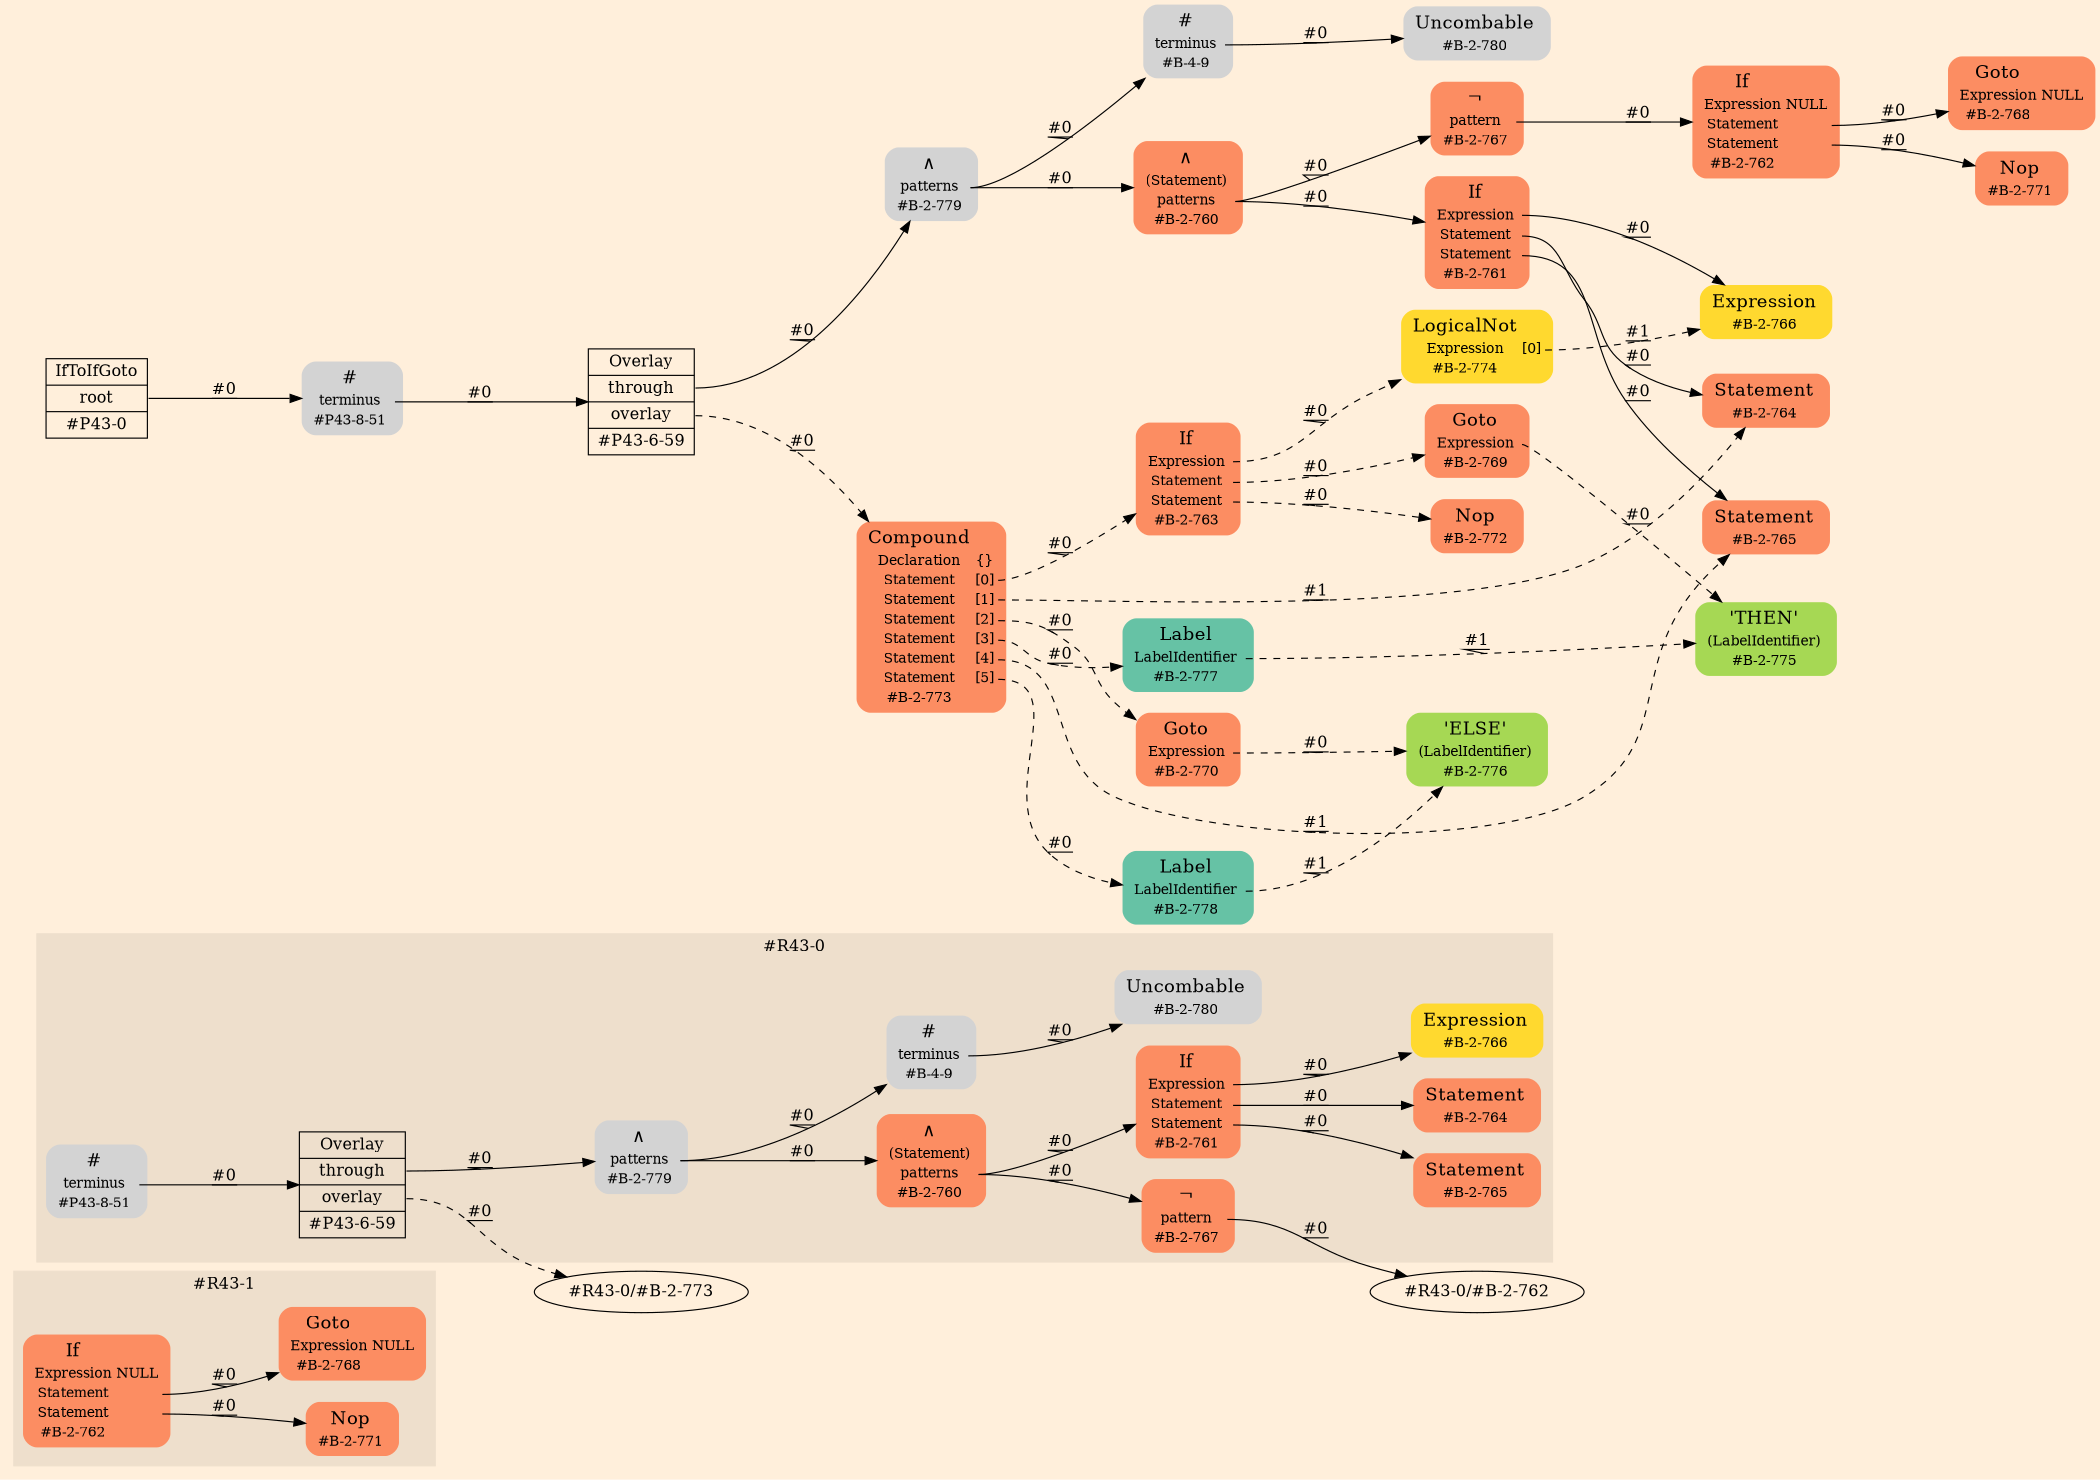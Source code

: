 digraph Inferno {
graph [
rankdir = "LR"
ranksep = 1.0
size = "14,20"
bgcolor = antiquewhite1
color = black
fontcolor = black
];
node [
];
subgraph "cluster#R43-1" {
label = "#R43-1"
style = "filled"
color = antiquewhite2
"#R43-1/#B-2-771" [
shape = "plaintext"
fillcolor = "/set28/2"
label = <<TABLE BORDER="0" CELLBORDER="0" CELLSPACING="0">
 <TR>
  <TD><FONT POINT-SIZE="16.0">Nop</FONT></TD>
  <TD></TD>
 </TR>
 <TR>
  <TD>#B-2-771</TD>
  <TD PORT="port0"></TD>
 </TR>
</TABLE>>
style = "rounded,filled"
fontsize = "12"
];
"#R43-1/#B-2-762" [
shape = "plaintext"
fillcolor = "/set28/2"
label = <<TABLE BORDER="0" CELLBORDER="0" CELLSPACING="0">
 <TR>
  <TD><FONT POINT-SIZE="16.0">If</FONT></TD>
  <TD></TD>
 </TR>
 <TR>
  <TD>Expression</TD>
  <TD PORT="port0">NULL</TD>
 </TR>
 <TR>
  <TD>Statement</TD>
  <TD PORT="port1"></TD>
 </TR>
 <TR>
  <TD>Statement</TD>
  <TD PORT="port2"></TD>
 </TR>
 <TR>
  <TD>#B-2-762</TD>
  <TD PORT="port3"></TD>
 </TR>
</TABLE>>
style = "rounded,filled"
fontsize = "12"
];
"#R43-1/#B-2-768" [
shape = "plaintext"
fillcolor = "/set28/2"
label = <<TABLE BORDER="0" CELLBORDER="0" CELLSPACING="0">
 <TR>
  <TD><FONT POINT-SIZE="16.0">Goto</FONT></TD>
  <TD></TD>
 </TR>
 <TR>
  <TD>Expression</TD>
  <TD PORT="port0">NULL</TD>
 </TR>
 <TR>
  <TD>#B-2-768</TD>
  <TD PORT="port1"></TD>
 </TR>
</TABLE>>
style = "rounded,filled"
fontsize = "12"
];
}
"#R43-1/#B-2-762":port1 -> "#R43-1/#B-2-768" [style="solid"
label = "#0"
decorate = true
color = black
fontcolor = black
];
"#R43-1/#B-2-762":port2 -> "#R43-1/#B-2-771" [style="solid"
label = "#0"
decorate = true
color = black
fontcolor = black
];
subgraph "cluster#R43-0" {
label = "#R43-0"
style = "filled"
color = antiquewhite2
"#R43-0/#B-2-767" [
shape = "plaintext"
fillcolor = "/set28/2"
label = <<TABLE BORDER="0" CELLBORDER="0" CELLSPACING="0">
 <TR>
  <TD><FONT POINT-SIZE="16.0">¬</FONT></TD>
  <TD></TD>
 </TR>
 <TR>
  <TD>pattern</TD>
  <TD PORT="port0"></TD>
 </TR>
 <TR>
  <TD>#B-2-767</TD>
  <TD PORT="port1"></TD>
 </TR>
</TABLE>>
style = "rounded,filled"
fontsize = "12"
];
"#R43-0/#B-2-780" [
shape = "plaintext"
label = <<TABLE BORDER="0" CELLBORDER="0" CELLSPACING="0">
 <TR>
  <TD><FONT POINT-SIZE="16.0">Uncombable</FONT></TD>
  <TD></TD>
 </TR>
 <TR>
  <TD>#B-2-780</TD>
  <TD PORT="port0"></TD>
 </TR>
</TABLE>>
style = "rounded,filled"
fontsize = "12"
];
"#R43-0/#B-2-765" [
shape = "plaintext"
fillcolor = "/set28/2"
label = <<TABLE BORDER="0" CELLBORDER="0" CELLSPACING="0">
 <TR>
  <TD><FONT POINT-SIZE="16.0">Statement</FONT></TD>
  <TD></TD>
 </TR>
 <TR>
  <TD>#B-2-765</TD>
  <TD PORT="port0"></TD>
 </TR>
</TABLE>>
style = "rounded,filled"
fontsize = "12"
];
"#R43-0/#B-2-764" [
shape = "plaintext"
fillcolor = "/set28/2"
label = <<TABLE BORDER="0" CELLBORDER="0" CELLSPACING="0">
 <TR>
  <TD><FONT POINT-SIZE="16.0">Statement</FONT></TD>
  <TD></TD>
 </TR>
 <TR>
  <TD>#B-2-764</TD>
  <TD PORT="port0"></TD>
 </TR>
</TABLE>>
style = "rounded,filled"
fontsize = "12"
];
"#R43-0/#B-2-766" [
shape = "plaintext"
fillcolor = "/set28/6"
label = <<TABLE BORDER="0" CELLBORDER="0" CELLSPACING="0">
 <TR>
  <TD><FONT POINT-SIZE="16.0">Expression</FONT></TD>
  <TD></TD>
 </TR>
 <TR>
  <TD>#B-2-766</TD>
  <TD PORT="port0"></TD>
 </TR>
</TABLE>>
style = "rounded,filled"
fontsize = "12"
];
"#R43-0/#B-2-779" [
shape = "plaintext"
label = <<TABLE BORDER="0" CELLBORDER="0" CELLSPACING="0">
 <TR>
  <TD><FONT POINT-SIZE="16.0">∧</FONT></TD>
  <TD></TD>
 </TR>
 <TR>
  <TD>patterns</TD>
  <TD PORT="port0"></TD>
 </TR>
 <TR>
  <TD>#B-2-779</TD>
  <TD PORT="port1"></TD>
 </TR>
</TABLE>>
style = "rounded,filled"
fontsize = "12"
];
"#R43-0/#P43-8-51" [
shape = "plaintext"
label = <<TABLE BORDER="0" CELLBORDER="0" CELLSPACING="0">
 <TR>
  <TD><FONT POINT-SIZE="16.0">#</FONT></TD>
  <TD></TD>
 </TR>
 <TR>
  <TD>terminus</TD>
  <TD PORT="port0"></TD>
 </TR>
 <TR>
  <TD>#P43-8-51</TD>
  <TD PORT="port1"></TD>
 </TR>
</TABLE>>
style = "rounded,filled"
fontsize = "12"
];
"#R43-0/#B-2-760" [
shape = "plaintext"
fillcolor = "/set28/2"
label = <<TABLE BORDER="0" CELLBORDER="0" CELLSPACING="0">
 <TR>
  <TD><FONT POINT-SIZE="16.0">∧</FONT></TD>
  <TD></TD>
 </TR>
 <TR>
  <TD>(Statement)</TD>
  <TD PORT="port0"></TD>
 </TR>
 <TR>
  <TD>patterns</TD>
  <TD PORT="port1"></TD>
 </TR>
 <TR>
  <TD>#B-2-760</TD>
  <TD PORT="port2"></TD>
 </TR>
</TABLE>>
style = "rounded,filled"
fontsize = "12"
];
"#R43-0/#B-4-9" [
shape = "plaintext"
label = <<TABLE BORDER="0" CELLBORDER="0" CELLSPACING="0">
 <TR>
  <TD><FONT POINT-SIZE="16.0">#</FONT></TD>
  <TD></TD>
 </TR>
 <TR>
  <TD>terminus</TD>
  <TD PORT="port0"></TD>
 </TR>
 <TR>
  <TD>#B-4-9</TD>
  <TD PORT="port1"></TD>
 </TR>
</TABLE>>
style = "rounded,filled"
fontsize = "12"
];
"#R43-0/#P43-6-59" [
shape = "record"
fillcolor = antiquewhite2
label = "<fixed> Overlay | <port0> through | <port1> overlay | <port2> #P43-6-59"
style = "filled"
fontsize = "14"
color = black
fontcolor = black
];
"#R43-0/#B-2-761" [
shape = "plaintext"
fillcolor = "/set28/2"
label = <<TABLE BORDER="0" CELLBORDER="0" CELLSPACING="0">
 <TR>
  <TD><FONT POINT-SIZE="16.0">If</FONT></TD>
  <TD></TD>
 </TR>
 <TR>
  <TD>Expression</TD>
  <TD PORT="port0"></TD>
 </TR>
 <TR>
  <TD>Statement</TD>
  <TD PORT="port1"></TD>
 </TR>
 <TR>
  <TD>Statement</TD>
  <TD PORT="port2"></TD>
 </TR>
 <TR>
  <TD>#B-2-761</TD>
  <TD PORT="port3"></TD>
 </TR>
</TABLE>>
style = "rounded,filled"
fontsize = "12"
];
}
"#R43-0/#B-2-767":port0 -> "#R43-0/#B-2-762" [style="solid"
label = "#0"
decorate = true
color = black
fontcolor = black
];
"#R43-0/#B-2-779":port0 -> "#R43-0/#B-2-760" [style="solid"
label = "#0"
decorate = true
color = black
fontcolor = black
];
"#R43-0/#B-2-779":port0 -> "#R43-0/#B-4-9" [style="solid"
label = "#0"
decorate = true
color = black
fontcolor = black
];
"#R43-0/#P43-8-51":port0 -> "#R43-0/#P43-6-59" [style="solid"
label = "#0"
decorate = true
color = black
fontcolor = black
];
"#R43-0/#B-2-760":port1 -> "#R43-0/#B-2-761" [style="solid"
label = "#0"
decorate = true
color = black
fontcolor = black
];
"#R43-0/#B-2-760":port1 -> "#R43-0/#B-2-767" [style="solid"
label = "#0"
decorate = true
color = black
fontcolor = black
];
"#R43-0/#B-4-9":port0 -> "#R43-0/#B-2-780" [style="solid"
label = "#0"
decorate = true
color = black
fontcolor = black
];
"#R43-0/#P43-6-59":port0 -> "#R43-0/#B-2-779" [style="solid"
label = "#0"
decorate = true
color = black
fontcolor = black
];
"#R43-0/#P43-6-59":port1 -> "#R43-0/#B-2-773" [style="dashed"
label = "#0"
decorate = true
color = black
fontcolor = black
];
"#R43-0/#B-2-761":port0 -> "#R43-0/#B-2-766" [style="solid"
label = "#0"
decorate = true
color = black
fontcolor = black
];
"#R43-0/#B-2-761":port1 -> "#R43-0/#B-2-764" [style="solid"
label = "#0"
decorate = true
color = black
fontcolor = black
];
"#R43-0/#B-2-761":port2 -> "#R43-0/#B-2-765" [style="solid"
label = "#0"
decorate = true
color = black
fontcolor = black
];
"CR#P43-0" [
shape = "record"
fillcolor = antiquewhite1
label = "<fixed> IfToIfGoto | <port0> root | <port1> #P43-0"
style = "filled"
fontsize = "14"
color = black
fontcolor = black
];
"#P43-8-51" [
shape = "plaintext"
label = <<TABLE BORDER="0" CELLBORDER="0" CELLSPACING="0">
 <TR>
  <TD><FONT POINT-SIZE="16.0">#</FONT></TD>
  <TD></TD>
 </TR>
 <TR>
  <TD>terminus</TD>
  <TD PORT="port0"></TD>
 </TR>
 <TR>
  <TD>#P43-8-51</TD>
  <TD PORT="port1"></TD>
 </TR>
</TABLE>>
style = "rounded,filled"
fontsize = "12"
];
"#P43-6-59" [
shape = "record"
fillcolor = antiquewhite1
label = "<fixed> Overlay | <port0> through | <port1> overlay | <port2> #P43-6-59"
style = "filled"
fontsize = "14"
color = black
fontcolor = black
];
"#B-2-779" [
shape = "plaintext"
label = <<TABLE BORDER="0" CELLBORDER="0" CELLSPACING="0">
 <TR>
  <TD><FONT POINT-SIZE="16.0">∧</FONT></TD>
  <TD></TD>
 </TR>
 <TR>
  <TD>patterns</TD>
  <TD PORT="port0"></TD>
 </TR>
 <TR>
  <TD>#B-2-779</TD>
  <TD PORT="port1"></TD>
 </TR>
</TABLE>>
style = "rounded,filled"
fontsize = "12"
];
"#B-2-760" [
shape = "plaintext"
fillcolor = "/set28/2"
label = <<TABLE BORDER="0" CELLBORDER="0" CELLSPACING="0">
 <TR>
  <TD><FONT POINT-SIZE="16.0">∧</FONT></TD>
  <TD></TD>
 </TR>
 <TR>
  <TD>(Statement)</TD>
  <TD PORT="port0"></TD>
 </TR>
 <TR>
  <TD>patterns</TD>
  <TD PORT="port1"></TD>
 </TR>
 <TR>
  <TD>#B-2-760</TD>
  <TD PORT="port2"></TD>
 </TR>
</TABLE>>
style = "rounded,filled"
fontsize = "12"
];
"#B-2-761" [
shape = "plaintext"
fillcolor = "/set28/2"
label = <<TABLE BORDER="0" CELLBORDER="0" CELLSPACING="0">
 <TR>
  <TD><FONT POINT-SIZE="16.0">If</FONT></TD>
  <TD></TD>
 </TR>
 <TR>
  <TD>Expression</TD>
  <TD PORT="port0"></TD>
 </TR>
 <TR>
  <TD>Statement</TD>
  <TD PORT="port1"></TD>
 </TR>
 <TR>
  <TD>Statement</TD>
  <TD PORT="port2"></TD>
 </TR>
 <TR>
  <TD>#B-2-761</TD>
  <TD PORT="port3"></TD>
 </TR>
</TABLE>>
style = "rounded,filled"
fontsize = "12"
];
"#B-2-766" [
shape = "plaintext"
fillcolor = "/set28/6"
label = <<TABLE BORDER="0" CELLBORDER="0" CELLSPACING="0">
 <TR>
  <TD><FONT POINT-SIZE="16.0">Expression</FONT></TD>
  <TD></TD>
 </TR>
 <TR>
  <TD>#B-2-766</TD>
  <TD PORT="port0"></TD>
 </TR>
</TABLE>>
style = "rounded,filled"
fontsize = "12"
];
"#B-2-764" [
shape = "plaintext"
fillcolor = "/set28/2"
label = <<TABLE BORDER="0" CELLBORDER="0" CELLSPACING="0">
 <TR>
  <TD><FONT POINT-SIZE="16.0">Statement</FONT></TD>
  <TD></TD>
 </TR>
 <TR>
  <TD>#B-2-764</TD>
  <TD PORT="port0"></TD>
 </TR>
</TABLE>>
style = "rounded,filled"
fontsize = "12"
];
"#B-2-765" [
shape = "plaintext"
fillcolor = "/set28/2"
label = <<TABLE BORDER="0" CELLBORDER="0" CELLSPACING="0">
 <TR>
  <TD><FONT POINT-SIZE="16.0">Statement</FONT></TD>
  <TD></TD>
 </TR>
 <TR>
  <TD>#B-2-765</TD>
  <TD PORT="port0"></TD>
 </TR>
</TABLE>>
style = "rounded,filled"
fontsize = "12"
];
"#B-2-767" [
shape = "plaintext"
fillcolor = "/set28/2"
label = <<TABLE BORDER="0" CELLBORDER="0" CELLSPACING="0">
 <TR>
  <TD><FONT POINT-SIZE="16.0">¬</FONT></TD>
  <TD></TD>
 </TR>
 <TR>
  <TD>pattern</TD>
  <TD PORT="port0"></TD>
 </TR>
 <TR>
  <TD>#B-2-767</TD>
  <TD PORT="port1"></TD>
 </TR>
</TABLE>>
style = "rounded,filled"
fontsize = "12"
];
"#B-2-762" [
shape = "plaintext"
fillcolor = "/set28/2"
label = <<TABLE BORDER="0" CELLBORDER="0" CELLSPACING="0">
 <TR>
  <TD><FONT POINT-SIZE="16.0">If</FONT></TD>
  <TD></TD>
 </TR>
 <TR>
  <TD>Expression</TD>
  <TD PORT="port0">NULL</TD>
 </TR>
 <TR>
  <TD>Statement</TD>
  <TD PORT="port1"></TD>
 </TR>
 <TR>
  <TD>Statement</TD>
  <TD PORT="port2"></TD>
 </TR>
 <TR>
  <TD>#B-2-762</TD>
  <TD PORT="port3"></TD>
 </TR>
</TABLE>>
style = "rounded,filled"
fontsize = "12"
];
"#B-2-768" [
shape = "plaintext"
fillcolor = "/set28/2"
label = <<TABLE BORDER="0" CELLBORDER="0" CELLSPACING="0">
 <TR>
  <TD><FONT POINT-SIZE="16.0">Goto</FONT></TD>
  <TD></TD>
 </TR>
 <TR>
  <TD>Expression</TD>
  <TD PORT="port0">NULL</TD>
 </TR>
 <TR>
  <TD>#B-2-768</TD>
  <TD PORT="port1"></TD>
 </TR>
</TABLE>>
style = "rounded,filled"
fontsize = "12"
];
"#B-2-771" [
shape = "plaintext"
fillcolor = "/set28/2"
label = <<TABLE BORDER="0" CELLBORDER="0" CELLSPACING="0">
 <TR>
  <TD><FONT POINT-SIZE="16.0">Nop</FONT></TD>
  <TD></TD>
 </TR>
 <TR>
  <TD>#B-2-771</TD>
  <TD PORT="port0"></TD>
 </TR>
</TABLE>>
style = "rounded,filled"
fontsize = "12"
];
"#B-4-9" [
shape = "plaintext"
label = <<TABLE BORDER="0" CELLBORDER="0" CELLSPACING="0">
 <TR>
  <TD><FONT POINT-SIZE="16.0">#</FONT></TD>
  <TD></TD>
 </TR>
 <TR>
  <TD>terminus</TD>
  <TD PORT="port0"></TD>
 </TR>
 <TR>
  <TD>#B-4-9</TD>
  <TD PORT="port1"></TD>
 </TR>
</TABLE>>
style = "rounded,filled"
fontsize = "12"
];
"#B-2-780" [
shape = "plaintext"
label = <<TABLE BORDER="0" CELLBORDER="0" CELLSPACING="0">
 <TR>
  <TD><FONT POINT-SIZE="16.0">Uncombable</FONT></TD>
  <TD></TD>
 </TR>
 <TR>
  <TD>#B-2-780</TD>
  <TD PORT="port0"></TD>
 </TR>
</TABLE>>
style = "rounded,filled"
fontsize = "12"
];
"#B-2-773" [
shape = "plaintext"
fillcolor = "/set28/2"
label = <<TABLE BORDER="0" CELLBORDER="0" CELLSPACING="0">
 <TR>
  <TD><FONT POINT-SIZE="16.0">Compound</FONT></TD>
  <TD></TD>
 </TR>
 <TR>
  <TD>Declaration</TD>
  <TD PORT="port0">{}</TD>
 </TR>
 <TR>
  <TD>Statement</TD>
  <TD PORT="port1">[0]</TD>
 </TR>
 <TR>
  <TD>Statement</TD>
  <TD PORT="port2">[1]</TD>
 </TR>
 <TR>
  <TD>Statement</TD>
  <TD PORT="port3">[2]</TD>
 </TR>
 <TR>
  <TD>Statement</TD>
  <TD PORT="port4">[3]</TD>
 </TR>
 <TR>
  <TD>Statement</TD>
  <TD PORT="port5">[4]</TD>
 </TR>
 <TR>
  <TD>Statement</TD>
  <TD PORT="port6">[5]</TD>
 </TR>
 <TR>
  <TD>#B-2-773</TD>
  <TD PORT="port7"></TD>
 </TR>
</TABLE>>
style = "rounded,filled"
fontsize = "12"
];
"#B-2-763" [
shape = "plaintext"
fillcolor = "/set28/2"
label = <<TABLE BORDER="0" CELLBORDER="0" CELLSPACING="0">
 <TR>
  <TD><FONT POINT-SIZE="16.0">If</FONT></TD>
  <TD></TD>
 </TR>
 <TR>
  <TD>Expression</TD>
  <TD PORT="port0"></TD>
 </TR>
 <TR>
  <TD>Statement</TD>
  <TD PORT="port1"></TD>
 </TR>
 <TR>
  <TD>Statement</TD>
  <TD PORT="port2"></TD>
 </TR>
 <TR>
  <TD>#B-2-763</TD>
  <TD PORT="port3"></TD>
 </TR>
</TABLE>>
style = "rounded,filled"
fontsize = "12"
];
"#B-2-774" [
shape = "plaintext"
fillcolor = "/set28/6"
label = <<TABLE BORDER="0" CELLBORDER="0" CELLSPACING="0">
 <TR>
  <TD><FONT POINT-SIZE="16.0">LogicalNot</FONT></TD>
  <TD></TD>
 </TR>
 <TR>
  <TD>Expression</TD>
  <TD PORT="port0">[0]</TD>
 </TR>
 <TR>
  <TD>#B-2-774</TD>
  <TD PORT="port1"></TD>
 </TR>
</TABLE>>
style = "rounded,filled"
fontsize = "12"
];
"#B-2-769" [
shape = "plaintext"
fillcolor = "/set28/2"
label = <<TABLE BORDER="0" CELLBORDER="0" CELLSPACING="0">
 <TR>
  <TD><FONT POINT-SIZE="16.0">Goto</FONT></TD>
  <TD></TD>
 </TR>
 <TR>
  <TD>Expression</TD>
  <TD PORT="port0"></TD>
 </TR>
 <TR>
  <TD>#B-2-769</TD>
  <TD PORT="port1"></TD>
 </TR>
</TABLE>>
style = "rounded,filled"
fontsize = "12"
];
"#B-2-775" [
shape = "plaintext"
fillcolor = "/set28/5"
label = <<TABLE BORDER="0" CELLBORDER="0" CELLSPACING="0">
 <TR>
  <TD><FONT POINT-SIZE="16.0">'THEN'</FONT></TD>
  <TD></TD>
 </TR>
 <TR>
  <TD>(LabelIdentifier)</TD>
  <TD PORT="port0"></TD>
 </TR>
 <TR>
  <TD>#B-2-775</TD>
  <TD PORT="port1"></TD>
 </TR>
</TABLE>>
style = "rounded,filled"
fontsize = "12"
];
"#B-2-772" [
shape = "plaintext"
fillcolor = "/set28/2"
label = <<TABLE BORDER="0" CELLBORDER="0" CELLSPACING="0">
 <TR>
  <TD><FONT POINT-SIZE="16.0">Nop</FONT></TD>
  <TD></TD>
 </TR>
 <TR>
  <TD>#B-2-772</TD>
  <TD PORT="port0"></TD>
 </TR>
</TABLE>>
style = "rounded,filled"
fontsize = "12"
];
"#B-2-770" [
shape = "plaintext"
fillcolor = "/set28/2"
label = <<TABLE BORDER="0" CELLBORDER="0" CELLSPACING="0">
 <TR>
  <TD><FONT POINT-SIZE="16.0">Goto</FONT></TD>
  <TD></TD>
 </TR>
 <TR>
  <TD>Expression</TD>
  <TD PORT="port0"></TD>
 </TR>
 <TR>
  <TD>#B-2-770</TD>
  <TD PORT="port1"></TD>
 </TR>
</TABLE>>
style = "rounded,filled"
fontsize = "12"
];
"#B-2-776" [
shape = "plaintext"
fillcolor = "/set28/5"
label = <<TABLE BORDER="0" CELLBORDER="0" CELLSPACING="0">
 <TR>
  <TD><FONT POINT-SIZE="16.0">'ELSE'</FONT></TD>
  <TD></TD>
 </TR>
 <TR>
  <TD>(LabelIdentifier)</TD>
  <TD PORT="port0"></TD>
 </TR>
 <TR>
  <TD>#B-2-776</TD>
  <TD PORT="port1"></TD>
 </TR>
</TABLE>>
style = "rounded,filled"
fontsize = "12"
];
"#B-2-777" [
shape = "plaintext"
fillcolor = "/set28/1"
label = <<TABLE BORDER="0" CELLBORDER="0" CELLSPACING="0">
 <TR>
  <TD><FONT POINT-SIZE="16.0">Label</FONT></TD>
  <TD></TD>
 </TR>
 <TR>
  <TD>LabelIdentifier</TD>
  <TD PORT="port0"></TD>
 </TR>
 <TR>
  <TD>#B-2-777</TD>
  <TD PORT="port1"></TD>
 </TR>
</TABLE>>
style = "rounded,filled"
fontsize = "12"
];
"#B-2-778" [
shape = "plaintext"
fillcolor = "/set28/1"
label = <<TABLE BORDER="0" CELLBORDER="0" CELLSPACING="0">
 <TR>
  <TD><FONT POINT-SIZE="16.0">Label</FONT></TD>
  <TD></TD>
 </TR>
 <TR>
  <TD>LabelIdentifier</TD>
  <TD PORT="port0"></TD>
 </TR>
 <TR>
  <TD>#B-2-778</TD>
  <TD PORT="port1"></TD>
 </TR>
</TABLE>>
style = "rounded,filled"
fontsize = "12"
];
"CR#P43-0":port0 -> "#P43-8-51" [style="solid"
label = "#0"
decorate = true
color = black
fontcolor = black
];
"#P43-8-51":port0 -> "#P43-6-59" [style="solid"
label = "#0"
decorate = true
color = black
fontcolor = black
];
"#P43-6-59":port0 -> "#B-2-779" [style="solid"
label = "#0"
decorate = true
color = black
fontcolor = black
];
"#P43-6-59":port1 -> "#B-2-773" [style="dashed"
label = "#0"
decorate = true
color = black
fontcolor = black
];
"#B-2-779":port0 -> "#B-2-760" [style="solid"
label = "#0"
decorate = true
color = black
fontcolor = black
];
"#B-2-779":port0 -> "#B-4-9" [style="solid"
label = "#0"
decorate = true
color = black
fontcolor = black
];
"#B-2-760":port1 -> "#B-2-761" [style="solid"
label = "#0"
decorate = true
color = black
fontcolor = black
];
"#B-2-760":port1 -> "#B-2-767" [style="solid"
label = "#0"
decorate = true
color = black
fontcolor = black
];
"#B-2-761":port0 -> "#B-2-766" [style="solid"
label = "#0"
decorate = true
color = black
fontcolor = black
];
"#B-2-761":port1 -> "#B-2-764" [style="solid"
label = "#0"
decorate = true
color = black
fontcolor = black
];
"#B-2-761":port2 -> "#B-2-765" [style="solid"
label = "#0"
decorate = true
color = black
fontcolor = black
];
"#B-2-767":port0 -> "#B-2-762" [style="solid"
label = "#0"
decorate = true
color = black
fontcolor = black
];
"#B-2-762":port1 -> "#B-2-768" [style="solid"
label = "#0"
decorate = true
color = black
fontcolor = black
];
"#B-2-762":port2 -> "#B-2-771" [style="solid"
label = "#0"
decorate = true
color = black
fontcolor = black
];
"#B-4-9":port0 -> "#B-2-780" [style="solid"
label = "#0"
decorate = true
color = black
fontcolor = black
];
"#B-2-773":port1 -> "#B-2-763" [style="dashed"
label = "#0"
decorate = true
color = black
fontcolor = black
];
"#B-2-773":port2 -> "#B-2-764" [style="dashed"
label = "#1"
decorate = true
color = black
fontcolor = black
];
"#B-2-773":port3 -> "#B-2-770" [style="dashed"
label = "#0"
decorate = true
color = black
fontcolor = black
];
"#B-2-773":port4 -> "#B-2-777" [style="dashed"
label = "#0"
decorate = true
color = black
fontcolor = black
];
"#B-2-773":port5 -> "#B-2-765" [style="dashed"
label = "#1"
decorate = true
color = black
fontcolor = black
];
"#B-2-773":port6 -> "#B-2-778" [style="dashed"
label = "#0"
decorate = true
color = black
fontcolor = black
];
"#B-2-763":port0 -> "#B-2-774" [style="dashed"
label = "#0"
decorate = true
color = black
fontcolor = black
];
"#B-2-763":port1 -> "#B-2-769" [style="dashed"
label = "#0"
decorate = true
color = black
fontcolor = black
];
"#B-2-763":port2 -> "#B-2-772" [style="dashed"
label = "#0"
decorate = true
color = black
fontcolor = black
];
"#B-2-774":port0 -> "#B-2-766" [style="dashed"
label = "#1"
decorate = true
color = black
fontcolor = black
];
"#B-2-769":port0 -> "#B-2-775" [style="dashed"
label = "#0"
decorate = true
color = black
fontcolor = black
];
"#B-2-770":port0 -> "#B-2-776" [style="dashed"
label = "#0"
decorate = true
color = black
fontcolor = black
];
"#B-2-777":port0 -> "#B-2-775" [style="dashed"
label = "#1"
decorate = true
color = black
fontcolor = black
];
"#B-2-778":port0 -> "#B-2-776" [style="dashed"
label = "#1"
decorate = true
color = black
fontcolor = black
];
}
